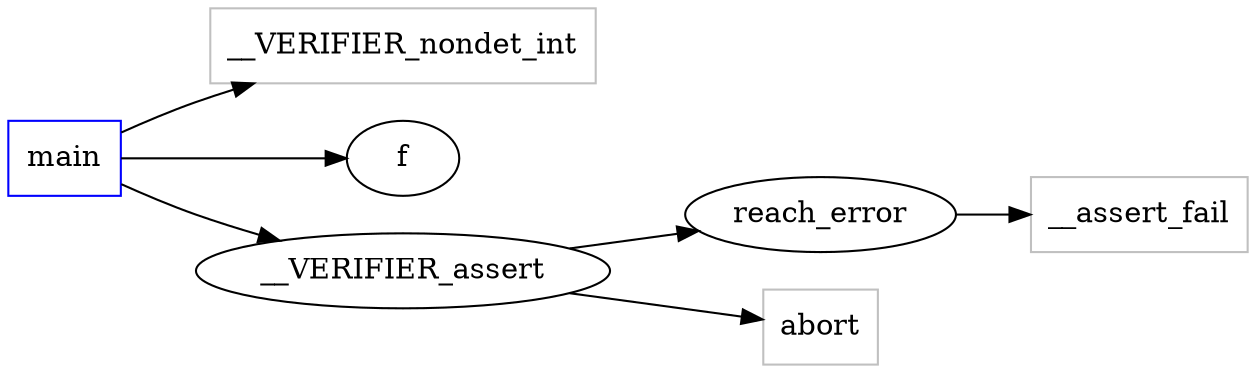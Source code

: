 digraph functioncalls {
rankdir=LR;

main [shape="box", color=blue];
__VERIFIER_nondet_int [label="__VERIFIER_nondet_int", shape="box", color=grey];
main -> __VERIFIER_nondet_int;
f [label="f", ];
main -> f;
__VERIFIER_assert [label="__VERIFIER_assert", ];
main -> __VERIFIER_assert;
reach_error [label="reach_error", ];
__VERIFIER_assert -> reach_error;
abort [label="abort", shape="box", color=grey];
__VERIFIER_assert -> abort;
__assert_fail [label="__assert_fail", shape="box", color=grey];
reach_error -> __assert_fail;
}
